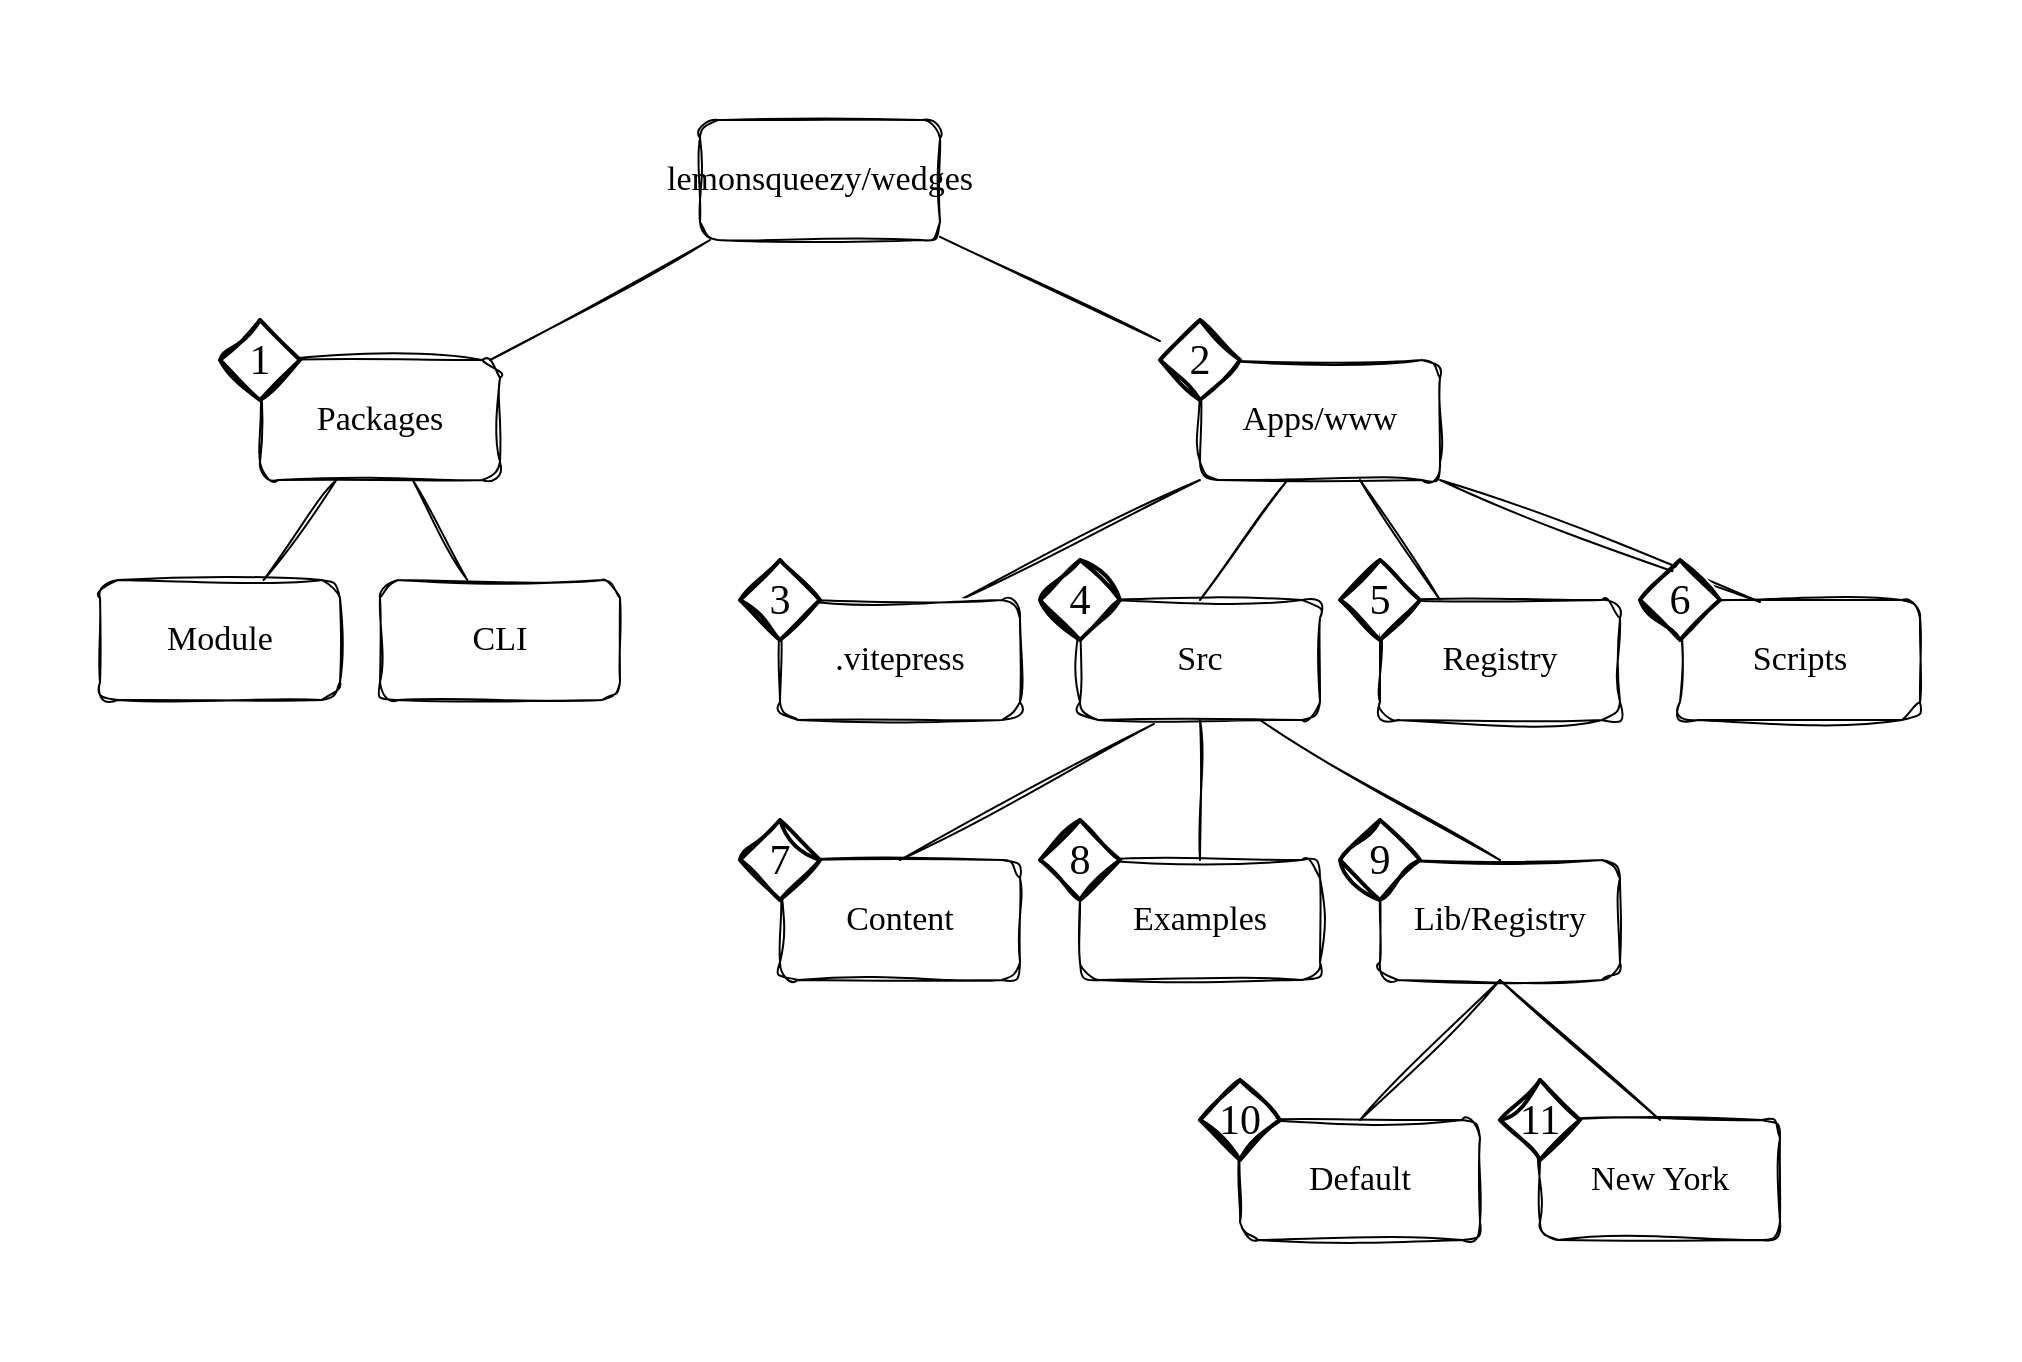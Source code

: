 <mxfile version="24.0.6" type="device">
  <diagram name="Page-1" id="10a91c8b-09ff-31b1-d368-03940ed4cc9e">
    <mxGraphModel dx="1636" dy="971" grid="1" gridSize="10" guides="1" tooltips="1" connect="1" arrows="1" fold="1" page="1" pageScale="1" pageWidth="1100" pageHeight="850" background="none" math="0" shadow="0">
      <root>
        <mxCell id="0" />
        <mxCell id="1" parent="0" />
        <mxCell id="PaMXV6_IjdSjTMUUNi7L-41" value="" style="rounded=0;whiteSpace=wrap;html=1;fontColor=none;noLabel=1;strokeColor=none;fillColor=none;" vertex="1" parent="1">
          <mxGeometry x="30" y="70" width="1010" height="680" as="geometry" />
        </mxCell>
        <mxCell id="62893188c0fa7362-1" value="lemonsqueezy/wedges" style="whiteSpace=wrap;html=1;rounded=1;shadow=0;labelBackgroundColor=none;strokeWidth=1;fontFamily=Garamond;fontSize=17;align=center;sketch=1;curveFitting=1;jiggle=2;" parent="1" vertex="1">
          <mxGeometry x="380" y="130" width="120" height="60" as="geometry" />
        </mxCell>
        <mxCell id="62893188c0fa7362-2" value="Packages" style="whiteSpace=wrap;html=1;rounded=1;shadow=0;labelBackgroundColor=none;strokeWidth=1;fontFamily=Garamond;fontSize=17;align=center;sketch=1;curveFitting=1;jiggle=2;" parent="1" vertex="1">
          <mxGeometry x="160" y="250" width="120" height="60" as="geometry" />
        </mxCell>
        <mxCell id="62893188c0fa7362-3" value="Apps/www" style="whiteSpace=wrap;html=1;rounded=1;shadow=0;labelBackgroundColor=none;strokeWidth=1;fontFamily=Garamond;fontSize=17;align=center;sketch=1;curveFitting=1;jiggle=2;" parent="1" vertex="1">
          <mxGeometry x="630" y="250" width="120" height="60" as="geometry" />
        </mxCell>
        <mxCell id="62893188c0fa7362-4" value="" style="rounded=0;html=1;labelBackgroundColor=none;startArrow=none;startFill=0;startSize=5;endArrow=none;endFill=0;endSize=5;jettySize=auto;orthogonalLoop=1;strokeWidth=1;fontFamily=Garamond;fontSize=17;sketch=1;curveFitting=1;jiggle=2;shadow=0;" parent="1" source="PaMXV6_IjdSjTMUUNi7L-27" target="62893188c0fa7362-3" edge="1">
          <mxGeometry x="-0.3" y="13" relative="1" as="geometry">
            <mxPoint as="offset" />
          </mxGeometry>
        </mxCell>
        <mxCell id="62893188c0fa7362-5" value="" style="rounded=0;html=1;labelBackgroundColor=none;startArrow=none;startFill=0;startSize=5;endArrow=none;endFill=0;endSize=5;jettySize=auto;orthogonalLoop=1;strokeWidth=1;fontFamily=Garamond;fontSize=17;sketch=1;curveFitting=1;jiggle=2;shadow=0;" parent="1" source="62893188c0fa7362-1" target="62893188c0fa7362-2" edge="1">
          <mxGeometry x="-0.359" y="-11" relative="1" as="geometry">
            <mxPoint as="offset" />
          </mxGeometry>
        </mxCell>
        <mxCell id="62893188c0fa7362-8" value="Module" style="whiteSpace=wrap;html=1;rounded=1;shadow=0;labelBackgroundColor=none;strokeWidth=1;fontFamily=Garamond;fontSize=17;align=center;sketch=1;curveFitting=1;jiggle=2;" parent="1" vertex="1">
          <mxGeometry x="80" y="360" width="120" height="60" as="geometry" />
        </mxCell>
        <mxCell id="62893188c0fa7362-9" value="CLI" style="whiteSpace=wrap;html=1;rounded=1;shadow=0;labelBackgroundColor=none;strokeWidth=1;fontFamily=Garamond;fontSize=17;align=center;sketch=1;curveFitting=1;jiggle=2;" parent="1" vertex="1">
          <mxGeometry x="220" y="360" width="120" height="60" as="geometry" />
        </mxCell>
        <mxCell id="62893188c0fa7362-14" value="" style="rounded=0;html=1;labelBackgroundColor=none;startArrow=none;startFill=0;startSize=5;endArrow=none;endFill=0;endSize=5;jettySize=auto;orthogonalLoop=1;strokeWidth=1;fontFamily=Garamond;fontSize=17;sketch=1;curveFitting=1;jiggle=2;shadow=0;" parent="1" source="62893188c0fa7362-2" target="62893188c0fa7362-8" edge="1">
          <mxGeometry x="-0.2" y="-14" relative="1" as="geometry">
            <mxPoint as="offset" />
          </mxGeometry>
        </mxCell>
        <mxCell id="62893188c0fa7362-15" value="" style="rounded=0;html=1;labelBackgroundColor=none;startArrow=none;startFill=0;startSize=5;endArrow=none;endFill=0;endSize=5;jettySize=auto;orthogonalLoop=1;strokeWidth=1;fontFamily=Garamond;fontSize=17;sketch=1;curveFitting=1;jiggle=2;shadow=0;" parent="1" source="62893188c0fa7362-2" target="62893188c0fa7362-9" edge="1">
          <mxGeometry x="-0.2" y="14" relative="1" as="geometry">
            <mxPoint as="offset" />
          </mxGeometry>
        </mxCell>
        <mxCell id="62893188c0fa7362-16" value="" style="rounded=0;html=1;labelBackgroundColor=none;startArrow=none;startFill=0;startSize=5;endArrow=none;endFill=0;endSize=5;jettySize=auto;orthogonalLoop=1;strokeWidth=1;fontFamily=Garamond;fontSize=17;entryX=0.75;entryY=0;entryDx=0;entryDy=0;sketch=1;curveFitting=1;jiggle=2;shadow=0;" parent="1" source="62893188c0fa7362-3" target="PaMXV6_IjdSjTMUUNi7L-2" edge="1">
          <mxGeometry x="-0.261" y="-13" relative="1" as="geometry">
            <mxPoint as="offset" />
            <mxPoint x="644.545" y="360" as="targetPoint" />
          </mxGeometry>
        </mxCell>
        <mxCell id="62893188c0fa7362-17" value="" style="rounded=0;html=1;labelBackgroundColor=none;startArrow=none;startFill=0;startSize=5;endArrow=none;endFill=0;endSize=5;jettySize=auto;orthogonalLoop=1;strokeWidth=1;fontFamily=Garamond;fontSize=17;entryX=0.25;entryY=0;entryDx=0;entryDy=0;sketch=1;curveFitting=1;jiggle=2;shadow=0;" parent="1" source="62893188c0fa7362-3" target="PaMXV6_IjdSjTMUUNi7L-1" edge="1">
          <mxGeometry x="-0.129" y="17" relative="1" as="geometry">
            <mxPoint as="offset" />
            <mxPoint x="782.727" y="360" as="targetPoint" />
          </mxGeometry>
        </mxCell>
        <mxCell id="PaMXV6_IjdSjTMUUNi7L-1" value="Registry" style="whiteSpace=wrap;html=1;rounded=1;shadow=0;labelBackgroundColor=none;strokeWidth=1;fontFamily=Garamond;fontSize=17;align=center;sketch=1;curveFitting=1;jiggle=2;" vertex="1" parent="1">
          <mxGeometry x="720" y="370" width="120" height="60" as="geometry" />
        </mxCell>
        <mxCell id="PaMXV6_IjdSjTMUUNi7L-2" value=".vitepress" style="whiteSpace=wrap;html=1;rounded=1;shadow=0;labelBackgroundColor=none;strokeWidth=1;fontFamily=Garamond;fontSize=17;align=center;sketch=1;curveFitting=1;jiggle=2;" vertex="1" parent="1">
          <mxGeometry x="420" y="370" width="120" height="60" as="geometry" />
        </mxCell>
        <mxCell id="PaMXV6_IjdSjTMUUNi7L-3" value="Scripts" style="whiteSpace=wrap;html=1;rounded=1;shadow=0;labelBackgroundColor=none;strokeWidth=1;fontFamily=Garamond;fontSize=17;align=center;sketch=1;curveFitting=1;jiggle=2;" vertex="1" parent="1">
          <mxGeometry x="870" y="370" width="120" height="60" as="geometry" />
        </mxCell>
        <mxCell id="PaMXV6_IjdSjTMUUNi7L-4" value="Src" style="whiteSpace=wrap;html=1;rounded=1;shadow=0;labelBackgroundColor=none;strokeWidth=1;fontFamily=Garamond;fontSize=17;align=center;sketch=1;curveFitting=1;jiggle=2;" vertex="1" parent="1">
          <mxGeometry x="570" y="370" width="120" height="60" as="geometry" />
        </mxCell>
        <mxCell id="PaMXV6_IjdSjTMUUNi7L-7" value="" style="rounded=0;html=1;labelBackgroundColor=none;startArrow=none;startFill=0;startSize=5;endArrow=none;endFill=0;endSize=5;jettySize=auto;orthogonalLoop=1;strokeWidth=1;fontFamily=Garamond;fontSize=17;entryX=0.333;entryY=0.017;entryDx=0;entryDy=0;exitX=1;exitY=1;exitDx=0;exitDy=0;entryPerimeter=0;sketch=1;curveFitting=1;jiggle=2;shadow=0;" edge="1" parent="1" source="62893188c0fa7362-3" target="PaMXV6_IjdSjTMUUNi7L-3">
          <mxGeometry x="-0.129" y="17" relative="1" as="geometry">
            <mxPoint as="offset" />
            <mxPoint x="841" y="270" as="sourcePoint" />
            <mxPoint x="910" y="320" as="targetPoint" />
          </mxGeometry>
        </mxCell>
        <mxCell id="PaMXV6_IjdSjTMUUNi7L-9" value="" style="rounded=0;html=1;labelBackgroundColor=none;startArrow=none;startFill=0;startSize=5;endArrow=none;endFill=0;endSize=5;jettySize=auto;orthogonalLoop=1;strokeWidth=1;fontFamily=Garamond;fontSize=17;entryX=0.5;entryY=0;entryDx=0;entryDy=0;exitX=0.358;exitY=1.017;exitDx=0;exitDy=0;exitPerimeter=0;sketch=1;curveFitting=1;jiggle=2;shadow=0;" edge="1" parent="1" source="62893188c0fa7362-3" target="PaMXV6_IjdSjTMUUNi7L-4">
          <mxGeometry x="-0.261" y="-13" relative="1" as="geometry">
            <mxPoint as="offset" />
            <mxPoint x="720" y="540" as="sourcePoint" />
            <mxPoint x="613" y="600" as="targetPoint" />
          </mxGeometry>
        </mxCell>
        <mxCell id="PaMXV6_IjdSjTMUUNi7L-11" value="Content" style="whiteSpace=wrap;html=1;rounded=1;shadow=0;labelBackgroundColor=none;strokeWidth=1;fontFamily=Garamond;fontSize=17;align=center;sketch=1;curveFitting=1;jiggle=2;" vertex="1" parent="1">
          <mxGeometry x="420" y="500" width="120" height="60" as="geometry" />
        </mxCell>
        <mxCell id="PaMXV6_IjdSjTMUUNi7L-12" value="Examples" style="whiteSpace=wrap;html=1;rounded=1;shadow=0;labelBackgroundColor=none;strokeWidth=1;fontFamily=Garamond;fontSize=17;align=center;sketch=1;curveFitting=1;jiggle=2;" vertex="1" parent="1">
          <mxGeometry x="570" y="500" width="120" height="60" as="geometry" />
        </mxCell>
        <mxCell id="PaMXV6_IjdSjTMUUNi7L-13" value="Lib/Registry" style="whiteSpace=wrap;html=1;rounded=1;shadow=0;labelBackgroundColor=none;strokeWidth=1;fontFamily=Garamond;fontSize=17;align=center;sketch=1;curveFitting=1;jiggle=2;" vertex="1" parent="1">
          <mxGeometry x="720" y="500" width="120" height="60" as="geometry" />
        </mxCell>
        <mxCell id="PaMXV6_IjdSjTMUUNi7L-14" value="" style="rounded=0;html=1;labelBackgroundColor=none;startArrow=none;startFill=0;startSize=5;endArrow=none;endFill=0;endSize=5;jettySize=auto;orthogonalLoop=1;strokeWidth=1;fontFamily=Garamond;fontSize=17;entryX=0.5;entryY=0;entryDx=0;entryDy=0;exitX=0.308;exitY=1.033;exitDx=0;exitDy=0;exitPerimeter=0;sketch=1;curveFitting=1;jiggle=2;shadow=0;" edge="1" parent="1" source="PaMXV6_IjdSjTMUUNi7L-4" target="PaMXV6_IjdSjTMUUNi7L-11">
          <mxGeometry x="-0.261" y="-13" relative="1" as="geometry">
            <mxPoint as="offset" />
            <mxPoint x="560" y="470" as="sourcePoint" />
            <mxPoint x="507" y="529" as="targetPoint" />
          </mxGeometry>
        </mxCell>
        <mxCell id="PaMXV6_IjdSjTMUUNi7L-15" value="" style="rounded=0;html=1;labelBackgroundColor=none;startArrow=none;startFill=0;startSize=5;endArrow=none;endFill=0;endSize=5;jettySize=auto;orthogonalLoop=1;strokeWidth=1;fontFamily=Garamond;fontSize=17;entryX=0.5;entryY=0;entryDx=0;entryDy=0;exitX=0.5;exitY=1;exitDx=0;exitDy=0;sketch=1;curveFitting=1;jiggle=2;shadow=0;" edge="1" parent="1" source="PaMXV6_IjdSjTMUUNi7L-4" target="PaMXV6_IjdSjTMUUNi7L-12">
          <mxGeometry x="-0.261" y="-13" relative="1" as="geometry">
            <mxPoint as="offset" />
            <mxPoint x="657" y="442" as="sourcePoint" />
            <mxPoint x="540" y="560" as="targetPoint" />
          </mxGeometry>
        </mxCell>
        <mxCell id="PaMXV6_IjdSjTMUUNi7L-16" value="" style="rounded=0;html=1;labelBackgroundColor=none;startArrow=none;startFill=0;startSize=5;endArrow=none;endFill=0;endSize=5;jettySize=auto;orthogonalLoop=1;strokeWidth=1;fontFamily=Garamond;fontSize=17;entryX=0.5;entryY=0;entryDx=0;entryDy=0;exitX=0.75;exitY=1;exitDx=0;exitDy=0;sketch=1;curveFitting=1;jiggle=2;shadow=0;" edge="1" parent="1" source="PaMXV6_IjdSjTMUUNi7L-4" target="PaMXV6_IjdSjTMUUNi7L-13">
          <mxGeometry x="-0.261" y="-13" relative="1" as="geometry">
            <mxPoint as="offset" />
            <mxPoint x="660" y="435" as="sourcePoint" />
            <mxPoint x="660" y="555" as="targetPoint" />
          </mxGeometry>
        </mxCell>
        <mxCell id="PaMXV6_IjdSjTMUUNi7L-20" value="Default" style="rounded=1;whiteSpace=wrap;html=1;fontFamily=Garamond;fontSize=17;sketch=1;curveFitting=1;jiggle=2;shadow=0;" vertex="1" parent="1">
          <mxGeometry x="650" y="630" width="120" height="60" as="geometry" />
        </mxCell>
        <mxCell id="PaMXV6_IjdSjTMUUNi7L-21" value="New York" style="rounded=1;whiteSpace=wrap;html=1;fontFamily=Garamond;fontSize=17;sketch=1;curveFitting=1;jiggle=2;shadow=0;" vertex="1" parent="1">
          <mxGeometry x="800" y="630" width="120" height="60" as="geometry" />
        </mxCell>
        <mxCell id="PaMXV6_IjdSjTMUUNi7L-22" value="" style="rounded=0;html=1;labelBackgroundColor=none;startArrow=none;startFill=0;startSize=5;endArrow=none;endFill=0;endSize=5;jettySize=auto;orthogonalLoop=1;strokeWidth=1;fontFamily=Garamond;fontSize=17;entryX=0.5;entryY=0;entryDx=0;entryDy=0;exitX=0.5;exitY=1;exitDx=0;exitDy=0;sketch=1;curveFitting=1;jiggle=2;shadow=0;" edge="1" parent="1" source="PaMXV6_IjdSjTMUUNi7L-13" target="PaMXV6_IjdSjTMUUNi7L-20">
          <mxGeometry x="-0.261" y="-13" relative="1" as="geometry">
            <mxPoint as="offset" />
            <mxPoint x="730" y="670" as="sourcePoint" />
            <mxPoint x="530" y="818" as="targetPoint" />
          </mxGeometry>
        </mxCell>
        <mxCell id="PaMXV6_IjdSjTMUUNi7L-23" value="" style="rounded=0;html=1;labelBackgroundColor=none;startArrow=none;startFill=0;startSize=5;endArrow=none;endFill=0;endSize=5;jettySize=auto;orthogonalLoop=1;strokeWidth=1;fontFamily=Garamond;fontSize=17;entryX=0.5;entryY=0;entryDx=0;entryDy=0;exitX=0.5;exitY=1;exitDx=0;exitDy=0;sketch=1;curveFitting=1;jiggle=2;shadow=0;" edge="1" parent="1" source="PaMXV6_IjdSjTMUUNi7L-13" target="PaMXV6_IjdSjTMUUNi7L-21">
          <mxGeometry x="-0.261" y="-13" relative="1" as="geometry">
            <mxPoint as="offset" />
            <mxPoint x="790" y="670" as="sourcePoint" />
            <mxPoint x="750" y="820" as="targetPoint" />
          </mxGeometry>
        </mxCell>
        <mxCell id="PaMXV6_IjdSjTMUUNi7L-26" value="1" style="strokeWidth=2;html=1;shape=mxgraph.flowchart.decision;whiteSpace=wrap;sketch=1;curveFitting=1;jiggle=2;fontFamily=Garamond;fontSize=21;" vertex="1" parent="1">
          <mxGeometry x="140" y="230" width="40" height="40" as="geometry" />
        </mxCell>
        <mxCell id="PaMXV6_IjdSjTMUUNi7L-28" value="3" style="strokeWidth=2;html=1;shape=mxgraph.flowchart.decision;whiteSpace=wrap;sketch=1;curveFitting=1;jiggle=2;fontFamily=Garamond;fontSize=21;" vertex="1" parent="1">
          <mxGeometry x="400" y="350" width="40" height="40" as="geometry" />
        </mxCell>
        <mxCell id="PaMXV6_IjdSjTMUUNi7L-29" value="4" style="strokeWidth=2;html=1;shape=mxgraph.flowchart.decision;whiteSpace=wrap;sketch=1;curveFitting=1;jiggle=2;fontFamily=Garamond;fontSize=21;" vertex="1" parent="1">
          <mxGeometry x="550" y="350" width="40" height="40" as="geometry" />
        </mxCell>
        <mxCell id="PaMXV6_IjdSjTMUUNi7L-30" value="5" style="strokeWidth=2;html=1;shape=mxgraph.flowchart.decision;whiteSpace=wrap;sketch=1;curveFitting=1;jiggle=2;fontFamily=Garamond;fontSize=21;" vertex="1" parent="1">
          <mxGeometry x="700" y="350" width="40" height="40" as="geometry" />
        </mxCell>
        <mxCell id="PaMXV6_IjdSjTMUUNi7L-31" value="6" style="strokeWidth=2;html=1;shape=mxgraph.flowchart.decision;whiteSpace=wrap;sketch=1;curveFitting=1;jiggle=2;fontFamily=Garamond;fontSize=21;" vertex="1" parent="1">
          <mxGeometry x="850" y="350" width="40" height="40" as="geometry" />
        </mxCell>
        <mxCell id="PaMXV6_IjdSjTMUUNi7L-32" value="7" style="strokeWidth=2;html=1;shape=mxgraph.flowchart.decision;whiteSpace=wrap;sketch=1;curveFitting=1;jiggle=2;fontFamily=Garamond;fontSize=21;" vertex="1" parent="1">
          <mxGeometry x="400" y="480" width="40" height="40" as="geometry" />
        </mxCell>
        <mxCell id="PaMXV6_IjdSjTMUUNi7L-33" value="8" style="strokeWidth=2;html=1;shape=mxgraph.flowchart.decision;whiteSpace=wrap;sketch=1;curveFitting=1;jiggle=2;fontFamily=Garamond;fontSize=21;" vertex="1" parent="1">
          <mxGeometry x="550" y="480" width="40" height="40" as="geometry" />
        </mxCell>
        <mxCell id="PaMXV6_IjdSjTMUUNi7L-34" value="9" style="strokeWidth=2;html=1;shape=mxgraph.flowchart.decision;whiteSpace=wrap;sketch=1;curveFitting=1;jiggle=2;fontFamily=Garamond;fontSize=21;" vertex="1" parent="1">
          <mxGeometry x="700" y="480" width="40" height="40" as="geometry" />
        </mxCell>
        <mxCell id="PaMXV6_IjdSjTMUUNi7L-36" value="10" style="strokeWidth=2;html=1;shape=mxgraph.flowchart.decision;whiteSpace=wrap;sketch=1;curveFitting=1;jiggle=2;fontFamily=Garamond;fontSize=21;" vertex="1" parent="1">
          <mxGeometry x="630" y="610" width="40" height="40" as="geometry" />
        </mxCell>
        <mxCell id="PaMXV6_IjdSjTMUUNi7L-38" value="11" style="strokeWidth=2;html=1;shape=mxgraph.flowchart.decision;whiteSpace=wrap;sketch=1;curveFitting=1;jiggle=2;fontFamily=Garamond;fontSize=21;" vertex="1" parent="1">
          <mxGeometry x="780" y="610" width="40" height="40" as="geometry" />
        </mxCell>
        <mxCell id="PaMXV6_IjdSjTMUUNi7L-39" value="" style="rounded=0;html=1;labelBackgroundColor=none;startArrow=none;startFill=0;startSize=5;endArrow=none;endFill=0;endSize=5;jettySize=auto;orthogonalLoop=1;strokeWidth=1;fontFamily=Garamond;fontSize=17;sketch=1;curveFitting=1;jiggle=2;shadow=0;" edge="1" parent="1" source="62893188c0fa7362-1" target="PaMXV6_IjdSjTMUUNi7L-27">
          <mxGeometry x="-0.3" y="13" relative="1" as="geometry">
            <mxPoint as="offset" />
            <mxPoint x="500" y="189" as="sourcePoint" />
            <mxPoint x="630" y="251" as="targetPoint" />
          </mxGeometry>
        </mxCell>
        <mxCell id="PaMXV6_IjdSjTMUUNi7L-27" value="2" style="strokeWidth=2;html=1;shape=mxgraph.flowchart.decision;whiteSpace=wrap;sketch=1;curveFitting=1;jiggle=2;fontFamily=Garamond;fontSize=21;" vertex="1" parent="1">
          <mxGeometry x="610" y="230" width="40" height="40" as="geometry" />
        </mxCell>
      </root>
    </mxGraphModel>
  </diagram>
</mxfile>
